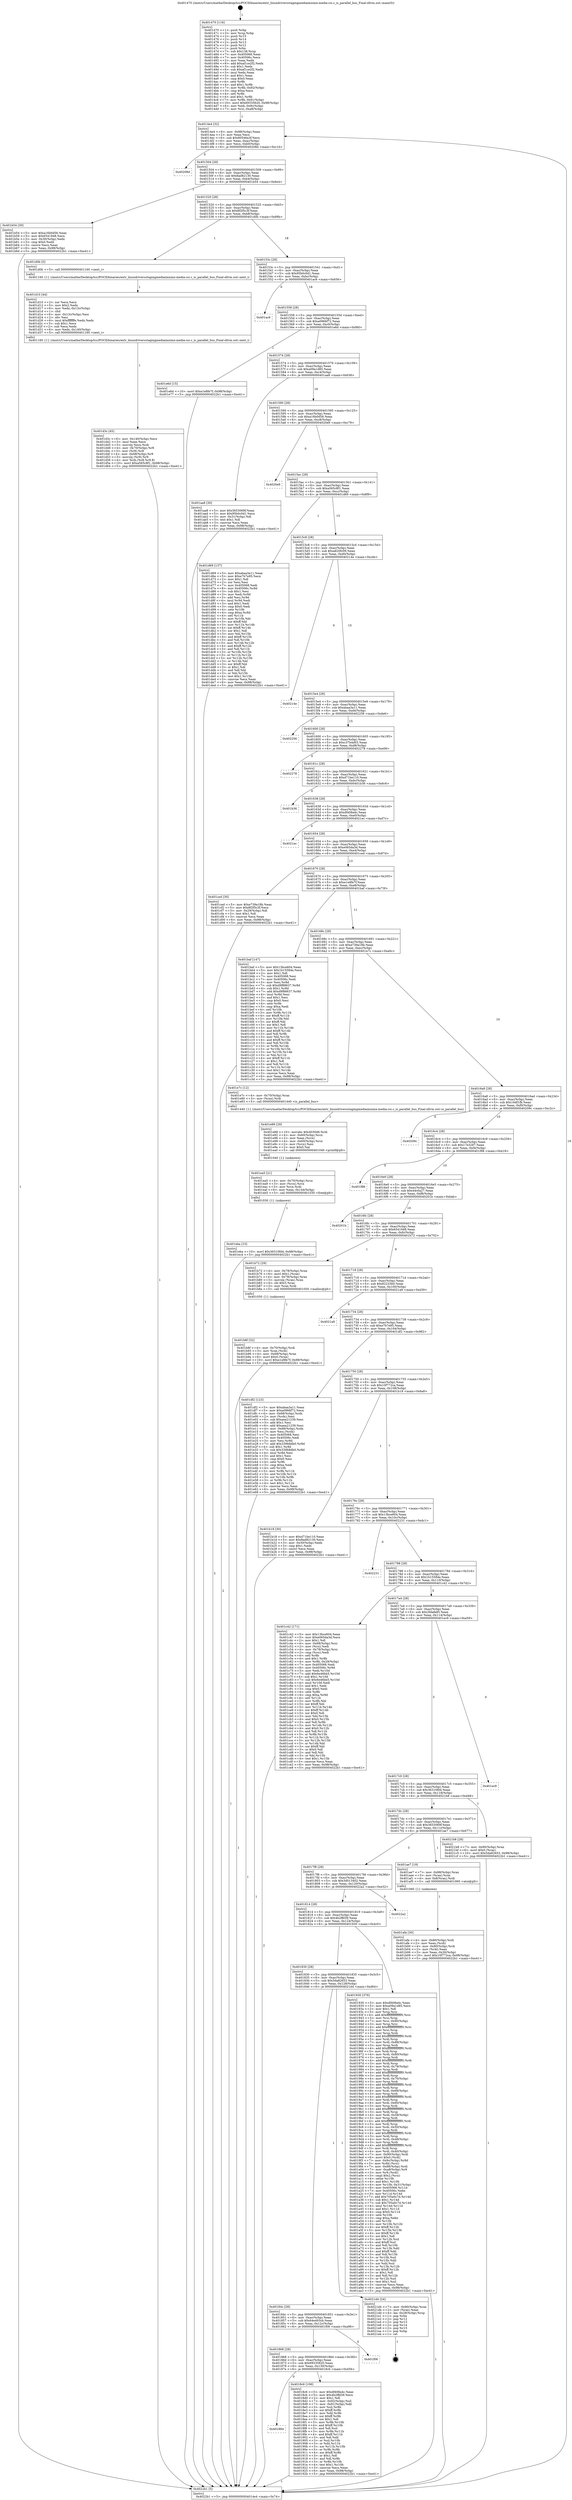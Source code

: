 digraph "0x401470" {
  label = "0x401470 (/mnt/c/Users/mathe/Desktop/tcc/POCII/binaries/extr_linuxdriversstagingmediaimximx-media-csi.c_is_parallel_bus_Final-ollvm.out::main(0))"
  labelloc = "t"
  node[shape=record]

  Entry [label="",width=0.3,height=0.3,shape=circle,fillcolor=black,style=filled]
  "0x4014e4" [label="{
     0x4014e4 [32]\l
     | [instrs]\l
     &nbsp;&nbsp;0x4014e4 \<+6\>: mov -0x98(%rbp),%eax\l
     &nbsp;&nbsp;0x4014ea \<+2\>: mov %eax,%ecx\l
     &nbsp;&nbsp;0x4014ec \<+6\>: sub $0x80546a3f,%ecx\l
     &nbsp;&nbsp;0x4014f2 \<+6\>: mov %eax,-0xac(%rbp)\l
     &nbsp;&nbsp;0x4014f8 \<+6\>: mov %ecx,-0xb0(%rbp)\l
     &nbsp;&nbsp;0x4014fe \<+6\>: je 000000000040208d \<main+0xc1d\>\l
  }"]
  "0x40208d" [label="{
     0x40208d\l
  }", style=dashed]
  "0x401504" [label="{
     0x401504 [28]\l
     | [instrs]\l
     &nbsp;&nbsp;0x401504 \<+5\>: jmp 0000000000401509 \<main+0x99\>\l
     &nbsp;&nbsp;0x401509 \<+6\>: mov -0xac(%rbp),%eax\l
     &nbsp;&nbsp;0x40150f \<+5\>: sub $0x8ad82130,%eax\l
     &nbsp;&nbsp;0x401514 \<+6\>: mov %eax,-0xb4(%rbp)\l
     &nbsp;&nbsp;0x40151a \<+6\>: je 0000000000401b54 \<main+0x6e4\>\l
  }"]
  Exit [label="",width=0.3,height=0.3,shape=circle,fillcolor=black,style=filled,peripheries=2]
  "0x401b54" [label="{
     0x401b54 [30]\l
     | [instrs]\l
     &nbsp;&nbsp;0x401b54 \<+5\>: mov $0xa16b0d56,%eax\l
     &nbsp;&nbsp;0x401b59 \<+5\>: mov $0x6541948,%ecx\l
     &nbsp;&nbsp;0x401b5e \<+3\>: mov -0x30(%rbp),%edx\l
     &nbsp;&nbsp;0x401b61 \<+3\>: cmp $0x0,%edx\l
     &nbsp;&nbsp;0x401b64 \<+3\>: cmove %ecx,%eax\l
     &nbsp;&nbsp;0x401b67 \<+6\>: mov %eax,-0x98(%rbp)\l
     &nbsp;&nbsp;0x401b6d \<+5\>: jmp 00000000004022b1 \<main+0xe41\>\l
  }"]
  "0x401520" [label="{
     0x401520 [28]\l
     | [instrs]\l
     &nbsp;&nbsp;0x401520 \<+5\>: jmp 0000000000401525 \<main+0xb5\>\l
     &nbsp;&nbsp;0x401525 \<+6\>: mov -0xac(%rbp),%eax\l
     &nbsp;&nbsp;0x40152b \<+5\>: sub $0x8f2f5c3f,%eax\l
     &nbsp;&nbsp;0x401530 \<+6\>: mov %eax,-0xb8(%rbp)\l
     &nbsp;&nbsp;0x401536 \<+6\>: je 0000000000401d0b \<main+0x89b\>\l
  }"]
  "0x401eba" [label="{
     0x401eba [15]\l
     | [instrs]\l
     &nbsp;&nbsp;0x401eba \<+10\>: movl $0x36310fd4,-0x98(%rbp)\l
     &nbsp;&nbsp;0x401ec4 \<+5\>: jmp 00000000004022b1 \<main+0xe41\>\l
  }"]
  "0x401d0b" [label="{
     0x401d0b [5]\l
     | [instrs]\l
     &nbsp;&nbsp;0x401d0b \<+5\>: call 0000000000401160 \<next_i\>\l
     | [calls]\l
     &nbsp;&nbsp;0x401160 \{1\} (/mnt/c/Users/mathe/Desktop/tcc/POCII/binaries/extr_linuxdriversstagingmediaimximx-media-csi.c_is_parallel_bus_Final-ollvm.out::next_i)\l
  }"]
  "0x40153c" [label="{
     0x40153c [28]\l
     | [instrs]\l
     &nbsp;&nbsp;0x40153c \<+5\>: jmp 0000000000401541 \<main+0xd1\>\l
     &nbsp;&nbsp;0x401541 \<+6\>: mov -0xac(%rbp),%eax\l
     &nbsp;&nbsp;0x401547 \<+5\>: sub $0x95b0c0d1,%eax\l
     &nbsp;&nbsp;0x40154c \<+6\>: mov %eax,-0xbc(%rbp)\l
     &nbsp;&nbsp;0x401552 \<+6\>: je 0000000000401ac6 \<main+0x656\>\l
  }"]
  "0x401ea5" [label="{
     0x401ea5 [21]\l
     | [instrs]\l
     &nbsp;&nbsp;0x401ea5 \<+4\>: mov -0x70(%rbp),%rcx\l
     &nbsp;&nbsp;0x401ea9 \<+3\>: mov (%rcx),%rcx\l
     &nbsp;&nbsp;0x401eac \<+3\>: mov %rcx,%rdi\l
     &nbsp;&nbsp;0x401eaf \<+6\>: mov %eax,-0x144(%rbp)\l
     &nbsp;&nbsp;0x401eb5 \<+5\>: call 0000000000401030 \<free@plt\>\l
     | [calls]\l
     &nbsp;&nbsp;0x401030 \{1\} (unknown)\l
  }"]
  "0x401ac6" [label="{
     0x401ac6\l
  }", style=dashed]
  "0x401558" [label="{
     0x401558 [28]\l
     | [instrs]\l
     &nbsp;&nbsp;0x401558 \<+5\>: jmp 000000000040155d \<main+0xed\>\l
     &nbsp;&nbsp;0x40155d \<+6\>: mov -0xac(%rbp),%eax\l
     &nbsp;&nbsp;0x401563 \<+5\>: sub $0xa0966f72,%eax\l
     &nbsp;&nbsp;0x401568 \<+6\>: mov %eax,-0xc0(%rbp)\l
     &nbsp;&nbsp;0x40156e \<+6\>: je 0000000000401e6d \<main+0x9fd\>\l
  }"]
  "0x401e88" [label="{
     0x401e88 [29]\l
     | [instrs]\l
     &nbsp;&nbsp;0x401e88 \<+10\>: movabs $0x4030d6,%rdi\l
     &nbsp;&nbsp;0x401e92 \<+4\>: mov -0x60(%rbp),%rcx\l
     &nbsp;&nbsp;0x401e96 \<+2\>: mov %eax,(%rcx)\l
     &nbsp;&nbsp;0x401e98 \<+4\>: mov -0x60(%rbp),%rcx\l
     &nbsp;&nbsp;0x401e9c \<+2\>: mov (%rcx),%esi\l
     &nbsp;&nbsp;0x401e9e \<+2\>: mov $0x0,%al\l
     &nbsp;&nbsp;0x401ea0 \<+5\>: call 0000000000401040 \<printf@plt\>\l
     | [calls]\l
     &nbsp;&nbsp;0x401040 \{1\} (unknown)\l
  }"]
  "0x401e6d" [label="{
     0x401e6d [15]\l
     | [instrs]\l
     &nbsp;&nbsp;0x401e6d \<+10\>: movl $0xe1e8fe7f,-0x98(%rbp)\l
     &nbsp;&nbsp;0x401e77 \<+5\>: jmp 00000000004022b1 \<main+0xe41\>\l
  }"]
  "0x401574" [label="{
     0x401574 [28]\l
     | [instrs]\l
     &nbsp;&nbsp;0x401574 \<+5\>: jmp 0000000000401579 \<main+0x109\>\l
     &nbsp;&nbsp;0x401579 \<+6\>: mov -0xac(%rbp),%eax\l
     &nbsp;&nbsp;0x40157f \<+5\>: sub $0xa09a1d85,%eax\l
     &nbsp;&nbsp;0x401584 \<+6\>: mov %eax,-0xc4(%rbp)\l
     &nbsp;&nbsp;0x40158a \<+6\>: je 0000000000401aa8 \<main+0x638\>\l
  }"]
  "0x401d3c" [label="{
     0x401d3c [45]\l
     | [instrs]\l
     &nbsp;&nbsp;0x401d3c \<+6\>: mov -0x140(%rbp),%ecx\l
     &nbsp;&nbsp;0x401d42 \<+3\>: imul %eax,%ecx\l
     &nbsp;&nbsp;0x401d45 \<+3\>: movslq %ecx,%rdi\l
     &nbsp;&nbsp;0x401d48 \<+4\>: mov -0x70(%rbp),%r8\l
     &nbsp;&nbsp;0x401d4c \<+3\>: mov (%r8),%r8\l
     &nbsp;&nbsp;0x401d4f \<+4\>: mov -0x68(%rbp),%r9\l
     &nbsp;&nbsp;0x401d53 \<+3\>: movslq (%r9),%r9\l
     &nbsp;&nbsp;0x401d56 \<+4\>: mov %rdi,(%r8,%r9,8)\l
     &nbsp;&nbsp;0x401d5a \<+10\>: movl $0xa565c8f1,-0x98(%rbp)\l
     &nbsp;&nbsp;0x401d64 \<+5\>: jmp 00000000004022b1 \<main+0xe41\>\l
  }"]
  "0x401aa8" [label="{
     0x401aa8 [30]\l
     | [instrs]\l
     &nbsp;&nbsp;0x401aa8 \<+5\>: mov $0x3653069f,%eax\l
     &nbsp;&nbsp;0x401aad \<+5\>: mov $0x95b0c0d1,%ecx\l
     &nbsp;&nbsp;0x401ab2 \<+3\>: mov -0x31(%rbp),%dl\l
     &nbsp;&nbsp;0x401ab5 \<+3\>: test $0x1,%dl\l
     &nbsp;&nbsp;0x401ab8 \<+3\>: cmovne %ecx,%eax\l
     &nbsp;&nbsp;0x401abb \<+6\>: mov %eax,-0x98(%rbp)\l
     &nbsp;&nbsp;0x401ac1 \<+5\>: jmp 00000000004022b1 \<main+0xe41\>\l
  }"]
  "0x401590" [label="{
     0x401590 [28]\l
     | [instrs]\l
     &nbsp;&nbsp;0x401590 \<+5\>: jmp 0000000000401595 \<main+0x125\>\l
     &nbsp;&nbsp;0x401595 \<+6\>: mov -0xac(%rbp),%eax\l
     &nbsp;&nbsp;0x40159b \<+5\>: sub $0xa16b0d56,%eax\l
     &nbsp;&nbsp;0x4015a0 \<+6\>: mov %eax,-0xc8(%rbp)\l
     &nbsp;&nbsp;0x4015a6 \<+6\>: je 00000000004020e9 \<main+0xc79\>\l
  }"]
  "0x401d10" [label="{
     0x401d10 [44]\l
     | [instrs]\l
     &nbsp;&nbsp;0x401d10 \<+2\>: xor %ecx,%ecx\l
     &nbsp;&nbsp;0x401d12 \<+5\>: mov $0x2,%edx\l
     &nbsp;&nbsp;0x401d17 \<+6\>: mov %edx,-0x13c(%rbp)\l
     &nbsp;&nbsp;0x401d1d \<+1\>: cltd\l
     &nbsp;&nbsp;0x401d1e \<+6\>: mov -0x13c(%rbp),%esi\l
     &nbsp;&nbsp;0x401d24 \<+2\>: idiv %esi\l
     &nbsp;&nbsp;0x401d26 \<+6\>: imul $0xfffffffe,%edx,%edx\l
     &nbsp;&nbsp;0x401d2c \<+3\>: sub $0x1,%ecx\l
     &nbsp;&nbsp;0x401d2f \<+2\>: sub %ecx,%edx\l
     &nbsp;&nbsp;0x401d31 \<+6\>: mov %edx,-0x140(%rbp)\l
     &nbsp;&nbsp;0x401d37 \<+5\>: call 0000000000401160 \<next_i\>\l
     | [calls]\l
     &nbsp;&nbsp;0x401160 \{1\} (/mnt/c/Users/mathe/Desktop/tcc/POCII/binaries/extr_linuxdriversstagingmediaimximx-media-csi.c_is_parallel_bus_Final-ollvm.out::next_i)\l
  }"]
  "0x4020e9" [label="{
     0x4020e9\l
  }", style=dashed]
  "0x4015ac" [label="{
     0x4015ac [28]\l
     | [instrs]\l
     &nbsp;&nbsp;0x4015ac \<+5\>: jmp 00000000004015b1 \<main+0x141\>\l
     &nbsp;&nbsp;0x4015b1 \<+6\>: mov -0xac(%rbp),%eax\l
     &nbsp;&nbsp;0x4015b7 \<+5\>: sub $0xa565c8f1,%eax\l
     &nbsp;&nbsp;0x4015bc \<+6\>: mov %eax,-0xcc(%rbp)\l
     &nbsp;&nbsp;0x4015c2 \<+6\>: je 0000000000401d69 \<main+0x8f9\>\l
  }"]
  "0x401b8f" [label="{
     0x401b8f [32]\l
     | [instrs]\l
     &nbsp;&nbsp;0x401b8f \<+4\>: mov -0x70(%rbp),%rdi\l
     &nbsp;&nbsp;0x401b93 \<+3\>: mov %rax,(%rdi)\l
     &nbsp;&nbsp;0x401b96 \<+4\>: mov -0x68(%rbp),%rax\l
     &nbsp;&nbsp;0x401b9a \<+6\>: movl $0x0,(%rax)\l
     &nbsp;&nbsp;0x401ba0 \<+10\>: movl $0xe1e8fe7f,-0x98(%rbp)\l
     &nbsp;&nbsp;0x401baa \<+5\>: jmp 00000000004022b1 \<main+0xe41\>\l
  }"]
  "0x401d69" [label="{
     0x401d69 [137]\l
     | [instrs]\l
     &nbsp;&nbsp;0x401d69 \<+5\>: mov $0xabaa3a11,%eax\l
     &nbsp;&nbsp;0x401d6e \<+5\>: mov $0xe7b7e95,%ecx\l
     &nbsp;&nbsp;0x401d73 \<+2\>: mov $0x1,%dl\l
     &nbsp;&nbsp;0x401d75 \<+2\>: xor %esi,%esi\l
     &nbsp;&nbsp;0x401d77 \<+7\>: mov 0x405068,%edi\l
     &nbsp;&nbsp;0x401d7e \<+8\>: mov 0x40506c,%r8d\l
     &nbsp;&nbsp;0x401d86 \<+3\>: sub $0x1,%esi\l
     &nbsp;&nbsp;0x401d89 \<+3\>: mov %edi,%r9d\l
     &nbsp;&nbsp;0x401d8c \<+3\>: add %esi,%r9d\l
     &nbsp;&nbsp;0x401d8f \<+4\>: imul %r9d,%edi\l
     &nbsp;&nbsp;0x401d93 \<+3\>: and $0x1,%edi\l
     &nbsp;&nbsp;0x401d96 \<+3\>: cmp $0x0,%edi\l
     &nbsp;&nbsp;0x401d99 \<+4\>: sete %r10b\l
     &nbsp;&nbsp;0x401d9d \<+4\>: cmp $0xa,%r8d\l
     &nbsp;&nbsp;0x401da1 \<+4\>: setl %r11b\l
     &nbsp;&nbsp;0x401da5 \<+3\>: mov %r10b,%bl\l
     &nbsp;&nbsp;0x401da8 \<+3\>: xor $0xff,%bl\l
     &nbsp;&nbsp;0x401dab \<+3\>: mov %r11b,%r14b\l
     &nbsp;&nbsp;0x401dae \<+4\>: xor $0xff,%r14b\l
     &nbsp;&nbsp;0x401db2 \<+3\>: xor $0x1,%dl\l
     &nbsp;&nbsp;0x401db5 \<+3\>: mov %bl,%r15b\l
     &nbsp;&nbsp;0x401db8 \<+4\>: and $0xff,%r15b\l
     &nbsp;&nbsp;0x401dbc \<+3\>: and %dl,%r10b\l
     &nbsp;&nbsp;0x401dbf \<+3\>: mov %r14b,%r12b\l
     &nbsp;&nbsp;0x401dc2 \<+4\>: and $0xff,%r12b\l
     &nbsp;&nbsp;0x401dc6 \<+3\>: and %dl,%r11b\l
     &nbsp;&nbsp;0x401dc9 \<+3\>: or %r10b,%r15b\l
     &nbsp;&nbsp;0x401dcc \<+3\>: or %r11b,%r12b\l
     &nbsp;&nbsp;0x401dcf \<+3\>: xor %r12b,%r15b\l
     &nbsp;&nbsp;0x401dd2 \<+3\>: or %r14b,%bl\l
     &nbsp;&nbsp;0x401dd5 \<+3\>: xor $0xff,%bl\l
     &nbsp;&nbsp;0x401dd8 \<+3\>: or $0x1,%dl\l
     &nbsp;&nbsp;0x401ddb \<+2\>: and %dl,%bl\l
     &nbsp;&nbsp;0x401ddd \<+3\>: or %bl,%r15b\l
     &nbsp;&nbsp;0x401de0 \<+4\>: test $0x1,%r15b\l
     &nbsp;&nbsp;0x401de4 \<+3\>: cmovne %ecx,%eax\l
     &nbsp;&nbsp;0x401de7 \<+6\>: mov %eax,-0x98(%rbp)\l
     &nbsp;&nbsp;0x401ded \<+5\>: jmp 00000000004022b1 \<main+0xe41\>\l
  }"]
  "0x4015c8" [label="{
     0x4015c8 [28]\l
     | [instrs]\l
     &nbsp;&nbsp;0x4015c8 \<+5\>: jmp 00000000004015cd \<main+0x15d\>\l
     &nbsp;&nbsp;0x4015cd \<+6\>: mov -0xac(%rbp),%eax\l
     &nbsp;&nbsp;0x4015d3 \<+5\>: sub $0xa820fc09,%eax\l
     &nbsp;&nbsp;0x4015d8 \<+6\>: mov %eax,-0xd0(%rbp)\l
     &nbsp;&nbsp;0x4015de \<+6\>: je 000000000040214e \<main+0xcde\>\l
  }"]
  "0x401afa" [label="{
     0x401afa [30]\l
     | [instrs]\l
     &nbsp;&nbsp;0x401afa \<+4\>: mov -0x80(%rbp),%rdi\l
     &nbsp;&nbsp;0x401afe \<+2\>: mov %eax,(%rdi)\l
     &nbsp;&nbsp;0x401b00 \<+4\>: mov -0x80(%rbp),%rdi\l
     &nbsp;&nbsp;0x401b04 \<+2\>: mov (%rdi),%eax\l
     &nbsp;&nbsp;0x401b06 \<+3\>: mov %eax,-0x30(%rbp)\l
     &nbsp;&nbsp;0x401b09 \<+10\>: movl $0x10f772ca,-0x98(%rbp)\l
     &nbsp;&nbsp;0x401b13 \<+5\>: jmp 00000000004022b1 \<main+0xe41\>\l
  }"]
  "0x40214e" [label="{
     0x40214e\l
  }", style=dashed]
  "0x4015e4" [label="{
     0x4015e4 [28]\l
     | [instrs]\l
     &nbsp;&nbsp;0x4015e4 \<+5\>: jmp 00000000004015e9 \<main+0x179\>\l
     &nbsp;&nbsp;0x4015e9 \<+6\>: mov -0xac(%rbp),%eax\l
     &nbsp;&nbsp;0x4015ef \<+5\>: sub $0xabaa3a11,%eax\l
     &nbsp;&nbsp;0x4015f4 \<+6\>: mov %eax,-0xd4(%rbp)\l
     &nbsp;&nbsp;0x4015fa \<+6\>: je 0000000000402256 \<main+0xde6\>\l
  }"]
  "0x401470" [label="{
     0x401470 [116]\l
     | [instrs]\l
     &nbsp;&nbsp;0x401470 \<+1\>: push %rbp\l
     &nbsp;&nbsp;0x401471 \<+3\>: mov %rsp,%rbp\l
     &nbsp;&nbsp;0x401474 \<+2\>: push %r15\l
     &nbsp;&nbsp;0x401476 \<+2\>: push %r14\l
     &nbsp;&nbsp;0x401478 \<+2\>: push %r13\l
     &nbsp;&nbsp;0x40147a \<+2\>: push %r12\l
     &nbsp;&nbsp;0x40147c \<+1\>: push %rbx\l
     &nbsp;&nbsp;0x40147d \<+7\>: sub $0x138,%rsp\l
     &nbsp;&nbsp;0x401484 \<+7\>: mov 0x405068,%eax\l
     &nbsp;&nbsp;0x40148b \<+7\>: mov 0x40506c,%ecx\l
     &nbsp;&nbsp;0x401492 \<+2\>: mov %eax,%edx\l
     &nbsp;&nbsp;0x401494 \<+6\>: add $0xaf1ce2f2,%edx\l
     &nbsp;&nbsp;0x40149a \<+3\>: sub $0x1,%edx\l
     &nbsp;&nbsp;0x40149d \<+6\>: sub $0xaf1ce2f2,%edx\l
     &nbsp;&nbsp;0x4014a3 \<+3\>: imul %edx,%eax\l
     &nbsp;&nbsp;0x4014a6 \<+3\>: and $0x1,%eax\l
     &nbsp;&nbsp;0x4014a9 \<+3\>: cmp $0x0,%eax\l
     &nbsp;&nbsp;0x4014ac \<+4\>: sete %r8b\l
     &nbsp;&nbsp;0x4014b0 \<+4\>: and $0x1,%r8b\l
     &nbsp;&nbsp;0x4014b4 \<+7\>: mov %r8b,-0x92(%rbp)\l
     &nbsp;&nbsp;0x4014bb \<+3\>: cmp $0xa,%ecx\l
     &nbsp;&nbsp;0x4014be \<+4\>: setl %r8b\l
     &nbsp;&nbsp;0x4014c2 \<+4\>: and $0x1,%r8b\l
     &nbsp;&nbsp;0x4014c6 \<+7\>: mov %r8b,-0x91(%rbp)\l
     &nbsp;&nbsp;0x4014cd \<+10\>: movl $0x69335620,-0x98(%rbp)\l
     &nbsp;&nbsp;0x4014d7 \<+6\>: mov %edi,-0x9c(%rbp)\l
     &nbsp;&nbsp;0x4014dd \<+7\>: mov %rsi,-0xa8(%rbp)\l
  }"]
  "0x402256" [label="{
     0x402256\l
  }", style=dashed]
  "0x401600" [label="{
     0x401600 [28]\l
     | [instrs]\l
     &nbsp;&nbsp;0x401600 \<+5\>: jmp 0000000000401605 \<main+0x195\>\l
     &nbsp;&nbsp;0x401605 \<+6\>: mov -0xac(%rbp),%eax\l
     &nbsp;&nbsp;0x40160b \<+5\>: sub $0xc37b4d03,%eax\l
     &nbsp;&nbsp;0x401610 \<+6\>: mov %eax,-0xd8(%rbp)\l
     &nbsp;&nbsp;0x401616 \<+6\>: je 0000000000402278 \<main+0xe08\>\l
  }"]
  "0x4022b1" [label="{
     0x4022b1 [5]\l
     | [instrs]\l
     &nbsp;&nbsp;0x4022b1 \<+5\>: jmp 00000000004014e4 \<main+0x74\>\l
  }"]
  "0x402278" [label="{
     0x402278\l
  }", style=dashed]
  "0x40161c" [label="{
     0x40161c [28]\l
     | [instrs]\l
     &nbsp;&nbsp;0x40161c \<+5\>: jmp 0000000000401621 \<main+0x1b1\>\l
     &nbsp;&nbsp;0x401621 \<+6\>: mov -0xac(%rbp),%eax\l
     &nbsp;&nbsp;0x401627 \<+5\>: sub $0xd71be110,%eax\l
     &nbsp;&nbsp;0x40162c \<+6\>: mov %eax,-0xdc(%rbp)\l
     &nbsp;&nbsp;0x401632 \<+6\>: je 0000000000401b36 \<main+0x6c6\>\l
  }"]
  "0x401884" [label="{
     0x401884\l
  }", style=dashed]
  "0x401b36" [label="{
     0x401b36\l
  }", style=dashed]
  "0x401638" [label="{
     0x401638 [28]\l
     | [instrs]\l
     &nbsp;&nbsp;0x401638 \<+5\>: jmp 000000000040163d \<main+0x1cd\>\l
     &nbsp;&nbsp;0x40163d \<+6\>: mov -0xac(%rbp),%eax\l
     &nbsp;&nbsp;0x401643 \<+5\>: sub $0xdf408a4c,%eax\l
     &nbsp;&nbsp;0x401648 \<+6\>: mov %eax,-0xe0(%rbp)\l
     &nbsp;&nbsp;0x40164e \<+6\>: je 00000000004021ec \<main+0xd7c\>\l
  }"]
  "0x4018c6" [label="{
     0x4018c6 [106]\l
     | [instrs]\l
     &nbsp;&nbsp;0x4018c6 \<+5\>: mov $0xdf408a4c,%eax\l
     &nbsp;&nbsp;0x4018cb \<+5\>: mov $0x4b2ffd39,%ecx\l
     &nbsp;&nbsp;0x4018d0 \<+2\>: mov $0x1,%dl\l
     &nbsp;&nbsp;0x4018d2 \<+7\>: mov -0x92(%rbp),%sil\l
     &nbsp;&nbsp;0x4018d9 \<+7\>: mov -0x91(%rbp),%dil\l
     &nbsp;&nbsp;0x4018e0 \<+3\>: mov %sil,%r8b\l
     &nbsp;&nbsp;0x4018e3 \<+4\>: xor $0xff,%r8b\l
     &nbsp;&nbsp;0x4018e7 \<+3\>: mov %dil,%r9b\l
     &nbsp;&nbsp;0x4018ea \<+4\>: xor $0xff,%r9b\l
     &nbsp;&nbsp;0x4018ee \<+3\>: xor $0x1,%dl\l
     &nbsp;&nbsp;0x4018f1 \<+3\>: mov %r8b,%r10b\l
     &nbsp;&nbsp;0x4018f4 \<+4\>: and $0xff,%r10b\l
     &nbsp;&nbsp;0x4018f8 \<+3\>: and %dl,%sil\l
     &nbsp;&nbsp;0x4018fb \<+3\>: mov %r9b,%r11b\l
     &nbsp;&nbsp;0x4018fe \<+4\>: and $0xff,%r11b\l
     &nbsp;&nbsp;0x401902 \<+3\>: and %dl,%dil\l
     &nbsp;&nbsp;0x401905 \<+3\>: or %sil,%r10b\l
     &nbsp;&nbsp;0x401908 \<+3\>: or %dil,%r11b\l
     &nbsp;&nbsp;0x40190b \<+3\>: xor %r11b,%r10b\l
     &nbsp;&nbsp;0x40190e \<+3\>: or %r9b,%r8b\l
     &nbsp;&nbsp;0x401911 \<+4\>: xor $0xff,%r8b\l
     &nbsp;&nbsp;0x401915 \<+3\>: or $0x1,%dl\l
     &nbsp;&nbsp;0x401918 \<+3\>: and %dl,%r8b\l
     &nbsp;&nbsp;0x40191b \<+3\>: or %r8b,%r10b\l
     &nbsp;&nbsp;0x40191e \<+4\>: test $0x1,%r10b\l
     &nbsp;&nbsp;0x401922 \<+3\>: cmovne %ecx,%eax\l
     &nbsp;&nbsp;0x401925 \<+6\>: mov %eax,-0x98(%rbp)\l
     &nbsp;&nbsp;0x40192b \<+5\>: jmp 00000000004022b1 \<main+0xe41\>\l
  }"]
  "0x4021ec" [label="{
     0x4021ec\l
  }", style=dashed]
  "0x401654" [label="{
     0x401654 [28]\l
     | [instrs]\l
     &nbsp;&nbsp;0x401654 \<+5\>: jmp 0000000000401659 \<main+0x1e9\>\l
     &nbsp;&nbsp;0x401659 \<+6\>: mov -0xac(%rbp),%eax\l
     &nbsp;&nbsp;0x40165f \<+5\>: sub $0xe065da3d,%eax\l
     &nbsp;&nbsp;0x401664 \<+6\>: mov %eax,-0xe4(%rbp)\l
     &nbsp;&nbsp;0x40166a \<+6\>: je 0000000000401ced \<main+0x87d\>\l
  }"]
  "0x401868" [label="{
     0x401868 [28]\l
     | [instrs]\l
     &nbsp;&nbsp;0x401868 \<+5\>: jmp 000000000040186d \<main+0x3fd\>\l
     &nbsp;&nbsp;0x40186d \<+6\>: mov -0xac(%rbp),%eax\l
     &nbsp;&nbsp;0x401873 \<+5\>: sub $0x69335620,%eax\l
     &nbsp;&nbsp;0x401878 \<+6\>: mov %eax,-0x130(%rbp)\l
     &nbsp;&nbsp;0x40187e \<+6\>: je 00000000004018c6 \<main+0x456\>\l
  }"]
  "0x401ced" [label="{
     0x401ced [30]\l
     | [instrs]\l
     &nbsp;&nbsp;0x401ced \<+5\>: mov $0xe739a18b,%eax\l
     &nbsp;&nbsp;0x401cf2 \<+5\>: mov $0x8f2f5c3f,%ecx\l
     &nbsp;&nbsp;0x401cf7 \<+3\>: mov -0x29(%rbp),%dl\l
     &nbsp;&nbsp;0x401cfa \<+3\>: test $0x1,%dl\l
     &nbsp;&nbsp;0x401cfd \<+3\>: cmovne %ecx,%eax\l
     &nbsp;&nbsp;0x401d00 \<+6\>: mov %eax,-0x98(%rbp)\l
     &nbsp;&nbsp;0x401d06 \<+5\>: jmp 00000000004022b1 \<main+0xe41\>\l
  }"]
  "0x401670" [label="{
     0x401670 [28]\l
     | [instrs]\l
     &nbsp;&nbsp;0x401670 \<+5\>: jmp 0000000000401675 \<main+0x205\>\l
     &nbsp;&nbsp;0x401675 \<+6\>: mov -0xac(%rbp),%eax\l
     &nbsp;&nbsp;0x40167b \<+5\>: sub $0xe1e8fe7f,%eax\l
     &nbsp;&nbsp;0x401680 \<+6\>: mov %eax,-0xe8(%rbp)\l
     &nbsp;&nbsp;0x401686 \<+6\>: je 0000000000401baf \<main+0x73f\>\l
  }"]
  "0x401f06" [label="{
     0x401f06\l
  }", style=dashed]
  "0x401baf" [label="{
     0x401baf [147]\l
     | [instrs]\l
     &nbsp;&nbsp;0x401baf \<+5\>: mov $0x13bce604,%eax\l
     &nbsp;&nbsp;0x401bb4 \<+5\>: mov $0x1b15584e,%ecx\l
     &nbsp;&nbsp;0x401bb9 \<+2\>: mov $0x1,%dl\l
     &nbsp;&nbsp;0x401bbb \<+7\>: mov 0x405068,%esi\l
     &nbsp;&nbsp;0x401bc2 \<+7\>: mov 0x40506c,%edi\l
     &nbsp;&nbsp;0x401bc9 \<+3\>: mov %esi,%r8d\l
     &nbsp;&nbsp;0x401bcc \<+7\>: sub $0xd9f88637,%r8d\l
     &nbsp;&nbsp;0x401bd3 \<+4\>: sub $0x1,%r8d\l
     &nbsp;&nbsp;0x401bd7 \<+7\>: add $0xd9f88637,%r8d\l
     &nbsp;&nbsp;0x401bde \<+4\>: imul %r8d,%esi\l
     &nbsp;&nbsp;0x401be2 \<+3\>: and $0x1,%esi\l
     &nbsp;&nbsp;0x401be5 \<+3\>: cmp $0x0,%esi\l
     &nbsp;&nbsp;0x401be8 \<+4\>: sete %r9b\l
     &nbsp;&nbsp;0x401bec \<+3\>: cmp $0xa,%edi\l
     &nbsp;&nbsp;0x401bef \<+4\>: setl %r10b\l
     &nbsp;&nbsp;0x401bf3 \<+3\>: mov %r9b,%r11b\l
     &nbsp;&nbsp;0x401bf6 \<+4\>: xor $0xff,%r11b\l
     &nbsp;&nbsp;0x401bfa \<+3\>: mov %r10b,%bl\l
     &nbsp;&nbsp;0x401bfd \<+3\>: xor $0xff,%bl\l
     &nbsp;&nbsp;0x401c00 \<+3\>: xor $0x1,%dl\l
     &nbsp;&nbsp;0x401c03 \<+3\>: mov %r11b,%r14b\l
     &nbsp;&nbsp;0x401c06 \<+4\>: and $0xff,%r14b\l
     &nbsp;&nbsp;0x401c0a \<+3\>: and %dl,%r9b\l
     &nbsp;&nbsp;0x401c0d \<+3\>: mov %bl,%r15b\l
     &nbsp;&nbsp;0x401c10 \<+4\>: and $0xff,%r15b\l
     &nbsp;&nbsp;0x401c14 \<+3\>: and %dl,%r10b\l
     &nbsp;&nbsp;0x401c17 \<+3\>: or %r9b,%r14b\l
     &nbsp;&nbsp;0x401c1a \<+3\>: or %r10b,%r15b\l
     &nbsp;&nbsp;0x401c1d \<+3\>: xor %r15b,%r14b\l
     &nbsp;&nbsp;0x401c20 \<+3\>: or %bl,%r11b\l
     &nbsp;&nbsp;0x401c23 \<+4\>: xor $0xff,%r11b\l
     &nbsp;&nbsp;0x401c27 \<+3\>: or $0x1,%dl\l
     &nbsp;&nbsp;0x401c2a \<+3\>: and %dl,%r11b\l
     &nbsp;&nbsp;0x401c2d \<+3\>: or %r11b,%r14b\l
     &nbsp;&nbsp;0x401c30 \<+4\>: test $0x1,%r14b\l
     &nbsp;&nbsp;0x401c34 \<+3\>: cmovne %ecx,%eax\l
     &nbsp;&nbsp;0x401c37 \<+6\>: mov %eax,-0x98(%rbp)\l
     &nbsp;&nbsp;0x401c3d \<+5\>: jmp 00000000004022b1 \<main+0xe41\>\l
  }"]
  "0x40168c" [label="{
     0x40168c [28]\l
     | [instrs]\l
     &nbsp;&nbsp;0x40168c \<+5\>: jmp 0000000000401691 \<main+0x221\>\l
     &nbsp;&nbsp;0x401691 \<+6\>: mov -0xac(%rbp),%eax\l
     &nbsp;&nbsp;0x401697 \<+5\>: sub $0xe739a18b,%eax\l
     &nbsp;&nbsp;0x40169c \<+6\>: mov %eax,-0xec(%rbp)\l
     &nbsp;&nbsp;0x4016a2 \<+6\>: je 0000000000401e7c \<main+0xa0c\>\l
  }"]
  "0x40184c" [label="{
     0x40184c [28]\l
     | [instrs]\l
     &nbsp;&nbsp;0x40184c \<+5\>: jmp 0000000000401851 \<main+0x3e1\>\l
     &nbsp;&nbsp;0x401851 \<+6\>: mov -0xac(%rbp),%eax\l
     &nbsp;&nbsp;0x401857 \<+5\>: sub $0x64e493cb,%eax\l
     &nbsp;&nbsp;0x40185c \<+6\>: mov %eax,-0x12c(%rbp)\l
     &nbsp;&nbsp;0x401862 \<+6\>: je 0000000000401f06 \<main+0xa96\>\l
  }"]
  "0x401e7c" [label="{
     0x401e7c [12]\l
     | [instrs]\l
     &nbsp;&nbsp;0x401e7c \<+4\>: mov -0x70(%rbp),%rax\l
     &nbsp;&nbsp;0x401e80 \<+3\>: mov (%rax),%rdi\l
     &nbsp;&nbsp;0x401e83 \<+5\>: call 0000000000401440 \<is_parallel_bus\>\l
     | [calls]\l
     &nbsp;&nbsp;0x401440 \{1\} (/mnt/c/Users/mathe/Desktop/tcc/POCII/binaries/extr_linuxdriversstagingmediaimximx-media-csi.c_is_parallel_bus_Final-ollvm.out::is_parallel_bus)\l
  }"]
  "0x4016a8" [label="{
     0x4016a8 [28]\l
     | [instrs]\l
     &nbsp;&nbsp;0x4016a8 \<+5\>: jmp 00000000004016ad \<main+0x23d\>\l
     &nbsp;&nbsp;0x4016ad \<+6\>: mov -0xac(%rbp),%eax\l
     &nbsp;&nbsp;0x4016b3 \<+5\>: sub $0x16df1fb,%eax\l
     &nbsp;&nbsp;0x4016b8 \<+6\>: mov %eax,-0xf0(%rbp)\l
     &nbsp;&nbsp;0x4016be \<+6\>: je 000000000040209c \<main+0xc2c\>\l
  }"]
  "0x4021d4" [label="{
     0x4021d4 [24]\l
     | [instrs]\l
     &nbsp;&nbsp;0x4021d4 \<+7\>: mov -0x90(%rbp),%rax\l
     &nbsp;&nbsp;0x4021db \<+2\>: mov (%rax),%eax\l
     &nbsp;&nbsp;0x4021dd \<+4\>: lea -0x28(%rbp),%rsp\l
     &nbsp;&nbsp;0x4021e1 \<+1\>: pop %rbx\l
     &nbsp;&nbsp;0x4021e2 \<+2\>: pop %r12\l
     &nbsp;&nbsp;0x4021e4 \<+2\>: pop %r13\l
     &nbsp;&nbsp;0x4021e6 \<+2\>: pop %r14\l
     &nbsp;&nbsp;0x4021e8 \<+2\>: pop %r15\l
     &nbsp;&nbsp;0x4021ea \<+1\>: pop %rbp\l
     &nbsp;&nbsp;0x4021eb \<+1\>: ret\l
  }"]
  "0x40209c" [label="{
     0x40209c\l
  }", style=dashed]
  "0x4016c4" [label="{
     0x4016c4 [28]\l
     | [instrs]\l
     &nbsp;&nbsp;0x4016c4 \<+5\>: jmp 00000000004016c9 \<main+0x259\>\l
     &nbsp;&nbsp;0x4016c9 \<+6\>: mov -0xac(%rbp),%eax\l
     &nbsp;&nbsp;0x4016cf \<+5\>: sub $0x17e3287,%eax\l
     &nbsp;&nbsp;0x4016d4 \<+6\>: mov %eax,-0xf4(%rbp)\l
     &nbsp;&nbsp;0x4016da \<+6\>: je 0000000000401f88 \<main+0xb18\>\l
  }"]
  "0x401830" [label="{
     0x401830 [28]\l
     | [instrs]\l
     &nbsp;&nbsp;0x401830 \<+5\>: jmp 0000000000401835 \<main+0x3c5\>\l
     &nbsp;&nbsp;0x401835 \<+6\>: mov -0xac(%rbp),%eax\l
     &nbsp;&nbsp;0x40183b \<+5\>: sub $0x5da82653,%eax\l
     &nbsp;&nbsp;0x401840 \<+6\>: mov %eax,-0x128(%rbp)\l
     &nbsp;&nbsp;0x401846 \<+6\>: je 00000000004021d4 \<main+0xd64\>\l
  }"]
  "0x401f88" [label="{
     0x401f88\l
  }", style=dashed]
  "0x4016e0" [label="{
     0x4016e0 [28]\l
     | [instrs]\l
     &nbsp;&nbsp;0x4016e0 \<+5\>: jmp 00000000004016e5 \<main+0x275\>\l
     &nbsp;&nbsp;0x4016e5 \<+6\>: mov -0xac(%rbp),%eax\l
     &nbsp;&nbsp;0x4016eb \<+5\>: sub $0x44c0a27,%eax\l
     &nbsp;&nbsp;0x4016f0 \<+6\>: mov %eax,-0xf8(%rbp)\l
     &nbsp;&nbsp;0x4016f6 \<+6\>: je 000000000040201b \<main+0xbab\>\l
  }"]
  "0x401930" [label="{
     0x401930 [376]\l
     | [instrs]\l
     &nbsp;&nbsp;0x401930 \<+5\>: mov $0xdf408a4c,%eax\l
     &nbsp;&nbsp;0x401935 \<+5\>: mov $0xa09a1d85,%ecx\l
     &nbsp;&nbsp;0x40193a \<+2\>: mov $0x1,%dl\l
     &nbsp;&nbsp;0x40193c \<+3\>: mov %rsp,%rsi\l
     &nbsp;&nbsp;0x40193f \<+4\>: add $0xfffffffffffffff0,%rsi\l
     &nbsp;&nbsp;0x401943 \<+3\>: mov %rsi,%rsp\l
     &nbsp;&nbsp;0x401946 \<+7\>: mov %rsi,-0x90(%rbp)\l
     &nbsp;&nbsp;0x40194d \<+3\>: mov %rsp,%rsi\l
     &nbsp;&nbsp;0x401950 \<+4\>: add $0xfffffffffffffff0,%rsi\l
     &nbsp;&nbsp;0x401954 \<+3\>: mov %rsi,%rsp\l
     &nbsp;&nbsp;0x401957 \<+3\>: mov %rsp,%rdi\l
     &nbsp;&nbsp;0x40195a \<+4\>: add $0xfffffffffffffff0,%rdi\l
     &nbsp;&nbsp;0x40195e \<+3\>: mov %rdi,%rsp\l
     &nbsp;&nbsp;0x401961 \<+7\>: mov %rdi,-0x88(%rbp)\l
     &nbsp;&nbsp;0x401968 \<+3\>: mov %rsp,%rdi\l
     &nbsp;&nbsp;0x40196b \<+4\>: add $0xfffffffffffffff0,%rdi\l
     &nbsp;&nbsp;0x40196f \<+3\>: mov %rdi,%rsp\l
     &nbsp;&nbsp;0x401972 \<+4\>: mov %rdi,-0x80(%rbp)\l
     &nbsp;&nbsp;0x401976 \<+3\>: mov %rsp,%rdi\l
     &nbsp;&nbsp;0x401979 \<+4\>: add $0xfffffffffffffff0,%rdi\l
     &nbsp;&nbsp;0x40197d \<+3\>: mov %rdi,%rsp\l
     &nbsp;&nbsp;0x401980 \<+4\>: mov %rdi,-0x78(%rbp)\l
     &nbsp;&nbsp;0x401984 \<+3\>: mov %rsp,%rdi\l
     &nbsp;&nbsp;0x401987 \<+4\>: add $0xfffffffffffffff0,%rdi\l
     &nbsp;&nbsp;0x40198b \<+3\>: mov %rdi,%rsp\l
     &nbsp;&nbsp;0x40198e \<+4\>: mov %rdi,-0x70(%rbp)\l
     &nbsp;&nbsp;0x401992 \<+3\>: mov %rsp,%rdi\l
     &nbsp;&nbsp;0x401995 \<+4\>: add $0xfffffffffffffff0,%rdi\l
     &nbsp;&nbsp;0x401999 \<+3\>: mov %rdi,%rsp\l
     &nbsp;&nbsp;0x40199c \<+4\>: mov %rdi,-0x68(%rbp)\l
     &nbsp;&nbsp;0x4019a0 \<+3\>: mov %rsp,%rdi\l
     &nbsp;&nbsp;0x4019a3 \<+4\>: add $0xfffffffffffffff0,%rdi\l
     &nbsp;&nbsp;0x4019a7 \<+3\>: mov %rdi,%rsp\l
     &nbsp;&nbsp;0x4019aa \<+4\>: mov %rdi,-0x60(%rbp)\l
     &nbsp;&nbsp;0x4019ae \<+3\>: mov %rsp,%rdi\l
     &nbsp;&nbsp;0x4019b1 \<+4\>: add $0xfffffffffffffff0,%rdi\l
     &nbsp;&nbsp;0x4019b5 \<+3\>: mov %rdi,%rsp\l
     &nbsp;&nbsp;0x4019b8 \<+4\>: mov %rdi,-0x58(%rbp)\l
     &nbsp;&nbsp;0x4019bc \<+3\>: mov %rsp,%rdi\l
     &nbsp;&nbsp;0x4019bf \<+4\>: add $0xfffffffffffffff0,%rdi\l
     &nbsp;&nbsp;0x4019c3 \<+3\>: mov %rdi,%rsp\l
     &nbsp;&nbsp;0x4019c6 \<+4\>: mov %rdi,-0x50(%rbp)\l
     &nbsp;&nbsp;0x4019ca \<+3\>: mov %rsp,%rdi\l
     &nbsp;&nbsp;0x4019cd \<+4\>: add $0xfffffffffffffff0,%rdi\l
     &nbsp;&nbsp;0x4019d1 \<+3\>: mov %rdi,%rsp\l
     &nbsp;&nbsp;0x4019d4 \<+4\>: mov %rdi,-0x48(%rbp)\l
     &nbsp;&nbsp;0x4019d8 \<+3\>: mov %rsp,%rdi\l
     &nbsp;&nbsp;0x4019db \<+4\>: add $0xfffffffffffffff0,%rdi\l
     &nbsp;&nbsp;0x4019df \<+3\>: mov %rdi,%rsp\l
     &nbsp;&nbsp;0x4019e2 \<+4\>: mov %rdi,-0x40(%rbp)\l
     &nbsp;&nbsp;0x4019e6 \<+7\>: mov -0x90(%rbp),%rdi\l
     &nbsp;&nbsp;0x4019ed \<+6\>: movl $0x0,(%rdi)\l
     &nbsp;&nbsp;0x4019f3 \<+7\>: mov -0x9c(%rbp),%r8d\l
     &nbsp;&nbsp;0x4019fa \<+3\>: mov %r8d,(%rsi)\l
     &nbsp;&nbsp;0x4019fd \<+7\>: mov -0x88(%rbp),%rdi\l
     &nbsp;&nbsp;0x401a04 \<+7\>: mov -0xa8(%rbp),%r9\l
     &nbsp;&nbsp;0x401a0b \<+3\>: mov %r9,(%rdi)\l
     &nbsp;&nbsp;0x401a0e \<+3\>: cmpl $0x2,(%rsi)\l
     &nbsp;&nbsp;0x401a11 \<+4\>: setne %r10b\l
     &nbsp;&nbsp;0x401a15 \<+4\>: and $0x1,%r10b\l
     &nbsp;&nbsp;0x401a19 \<+4\>: mov %r10b,-0x31(%rbp)\l
     &nbsp;&nbsp;0x401a1d \<+8\>: mov 0x405068,%r11d\l
     &nbsp;&nbsp;0x401a25 \<+7\>: mov 0x40506c,%ebx\l
     &nbsp;&nbsp;0x401a2c \<+3\>: mov %r11d,%r14d\l
     &nbsp;&nbsp;0x401a2f \<+7\>: add $0x705a0c7d,%r14d\l
     &nbsp;&nbsp;0x401a36 \<+4\>: sub $0x1,%r14d\l
     &nbsp;&nbsp;0x401a3a \<+7\>: sub $0x705a0c7d,%r14d\l
     &nbsp;&nbsp;0x401a41 \<+4\>: imul %r14d,%r11d\l
     &nbsp;&nbsp;0x401a45 \<+4\>: and $0x1,%r11d\l
     &nbsp;&nbsp;0x401a49 \<+4\>: cmp $0x0,%r11d\l
     &nbsp;&nbsp;0x401a4d \<+4\>: sete %r10b\l
     &nbsp;&nbsp;0x401a51 \<+3\>: cmp $0xa,%ebx\l
     &nbsp;&nbsp;0x401a54 \<+4\>: setl %r15b\l
     &nbsp;&nbsp;0x401a58 \<+3\>: mov %r10b,%r12b\l
     &nbsp;&nbsp;0x401a5b \<+4\>: xor $0xff,%r12b\l
     &nbsp;&nbsp;0x401a5f \<+3\>: mov %r15b,%r13b\l
     &nbsp;&nbsp;0x401a62 \<+4\>: xor $0xff,%r13b\l
     &nbsp;&nbsp;0x401a66 \<+3\>: xor $0x1,%dl\l
     &nbsp;&nbsp;0x401a69 \<+3\>: mov %r12b,%sil\l
     &nbsp;&nbsp;0x401a6c \<+4\>: and $0xff,%sil\l
     &nbsp;&nbsp;0x401a70 \<+3\>: and %dl,%r10b\l
     &nbsp;&nbsp;0x401a73 \<+3\>: mov %r13b,%dil\l
     &nbsp;&nbsp;0x401a76 \<+4\>: and $0xff,%dil\l
     &nbsp;&nbsp;0x401a7a \<+3\>: and %dl,%r15b\l
     &nbsp;&nbsp;0x401a7d \<+3\>: or %r10b,%sil\l
     &nbsp;&nbsp;0x401a80 \<+3\>: or %r15b,%dil\l
     &nbsp;&nbsp;0x401a83 \<+3\>: xor %dil,%sil\l
     &nbsp;&nbsp;0x401a86 \<+3\>: or %r13b,%r12b\l
     &nbsp;&nbsp;0x401a89 \<+4\>: xor $0xff,%r12b\l
     &nbsp;&nbsp;0x401a8d \<+3\>: or $0x1,%dl\l
     &nbsp;&nbsp;0x401a90 \<+3\>: and %dl,%r12b\l
     &nbsp;&nbsp;0x401a93 \<+3\>: or %r12b,%sil\l
     &nbsp;&nbsp;0x401a96 \<+4\>: test $0x1,%sil\l
     &nbsp;&nbsp;0x401a9a \<+3\>: cmovne %ecx,%eax\l
     &nbsp;&nbsp;0x401a9d \<+6\>: mov %eax,-0x98(%rbp)\l
     &nbsp;&nbsp;0x401aa3 \<+5\>: jmp 00000000004022b1 \<main+0xe41\>\l
  }"]
  "0x40201b" [label="{
     0x40201b\l
  }", style=dashed]
  "0x4016fc" [label="{
     0x4016fc [28]\l
     | [instrs]\l
     &nbsp;&nbsp;0x4016fc \<+5\>: jmp 0000000000401701 \<main+0x291\>\l
     &nbsp;&nbsp;0x401701 \<+6\>: mov -0xac(%rbp),%eax\l
     &nbsp;&nbsp;0x401707 \<+5\>: sub $0x6541948,%eax\l
     &nbsp;&nbsp;0x40170c \<+6\>: mov %eax,-0xfc(%rbp)\l
     &nbsp;&nbsp;0x401712 \<+6\>: je 0000000000401b72 \<main+0x702\>\l
  }"]
  "0x401814" [label="{
     0x401814 [28]\l
     | [instrs]\l
     &nbsp;&nbsp;0x401814 \<+5\>: jmp 0000000000401819 \<main+0x3a9\>\l
     &nbsp;&nbsp;0x401819 \<+6\>: mov -0xac(%rbp),%eax\l
     &nbsp;&nbsp;0x40181f \<+5\>: sub $0x4b2ffd39,%eax\l
     &nbsp;&nbsp;0x401824 \<+6\>: mov %eax,-0x124(%rbp)\l
     &nbsp;&nbsp;0x40182a \<+6\>: je 0000000000401930 \<main+0x4c0\>\l
  }"]
  "0x401b72" [label="{
     0x401b72 [29]\l
     | [instrs]\l
     &nbsp;&nbsp;0x401b72 \<+4\>: mov -0x78(%rbp),%rax\l
     &nbsp;&nbsp;0x401b76 \<+6\>: movl $0x1,(%rax)\l
     &nbsp;&nbsp;0x401b7c \<+4\>: mov -0x78(%rbp),%rax\l
     &nbsp;&nbsp;0x401b80 \<+3\>: movslq (%rax),%rax\l
     &nbsp;&nbsp;0x401b83 \<+4\>: shl $0x3,%rax\l
     &nbsp;&nbsp;0x401b87 \<+3\>: mov %rax,%rdi\l
     &nbsp;&nbsp;0x401b8a \<+5\>: call 0000000000401050 \<malloc@plt\>\l
     | [calls]\l
     &nbsp;&nbsp;0x401050 \{1\} (unknown)\l
  }"]
  "0x401718" [label="{
     0x401718 [28]\l
     | [instrs]\l
     &nbsp;&nbsp;0x401718 \<+5\>: jmp 000000000040171d \<main+0x2ad\>\l
     &nbsp;&nbsp;0x40171d \<+6\>: mov -0xac(%rbp),%eax\l
     &nbsp;&nbsp;0x401723 \<+5\>: sub $0x82233b0,%eax\l
     &nbsp;&nbsp;0x401728 \<+6\>: mov %eax,-0x100(%rbp)\l
     &nbsp;&nbsp;0x40172e \<+6\>: je 00000000004021a9 \<main+0xd39\>\l
  }"]
  "0x4022a2" [label="{
     0x4022a2\l
  }", style=dashed]
  "0x4021a9" [label="{
     0x4021a9\l
  }", style=dashed]
  "0x401734" [label="{
     0x401734 [28]\l
     | [instrs]\l
     &nbsp;&nbsp;0x401734 \<+5\>: jmp 0000000000401739 \<main+0x2c9\>\l
     &nbsp;&nbsp;0x401739 \<+6\>: mov -0xac(%rbp),%eax\l
     &nbsp;&nbsp;0x40173f \<+5\>: sub $0xe7b7e95,%eax\l
     &nbsp;&nbsp;0x401744 \<+6\>: mov %eax,-0x104(%rbp)\l
     &nbsp;&nbsp;0x40174a \<+6\>: je 0000000000401df2 \<main+0x982\>\l
  }"]
  "0x4017f8" [label="{
     0x4017f8 [28]\l
     | [instrs]\l
     &nbsp;&nbsp;0x4017f8 \<+5\>: jmp 00000000004017fd \<main+0x38d\>\l
     &nbsp;&nbsp;0x4017fd \<+6\>: mov -0xac(%rbp),%eax\l
     &nbsp;&nbsp;0x401803 \<+5\>: sub $0x3d013402,%eax\l
     &nbsp;&nbsp;0x401808 \<+6\>: mov %eax,-0x120(%rbp)\l
     &nbsp;&nbsp;0x40180e \<+6\>: je 00000000004022a2 \<main+0xe32\>\l
  }"]
  "0x401df2" [label="{
     0x401df2 [123]\l
     | [instrs]\l
     &nbsp;&nbsp;0x401df2 \<+5\>: mov $0xabaa3a11,%eax\l
     &nbsp;&nbsp;0x401df7 \<+5\>: mov $0xa0966f72,%ecx\l
     &nbsp;&nbsp;0x401dfc \<+4\>: mov -0x68(%rbp),%rdx\l
     &nbsp;&nbsp;0x401e00 \<+2\>: mov (%rdx),%esi\l
     &nbsp;&nbsp;0x401e02 \<+6\>: sub $0xaea21239,%esi\l
     &nbsp;&nbsp;0x401e08 \<+3\>: add $0x1,%esi\l
     &nbsp;&nbsp;0x401e0b \<+6\>: add $0xaea21239,%esi\l
     &nbsp;&nbsp;0x401e11 \<+4\>: mov -0x68(%rbp),%rdx\l
     &nbsp;&nbsp;0x401e15 \<+2\>: mov %esi,(%rdx)\l
     &nbsp;&nbsp;0x401e17 \<+7\>: mov 0x405068,%esi\l
     &nbsp;&nbsp;0x401e1e \<+7\>: mov 0x40506c,%edi\l
     &nbsp;&nbsp;0x401e25 \<+3\>: mov %esi,%r8d\l
     &nbsp;&nbsp;0x401e28 \<+7\>: add $0x339b8db0,%r8d\l
     &nbsp;&nbsp;0x401e2f \<+4\>: sub $0x1,%r8d\l
     &nbsp;&nbsp;0x401e33 \<+7\>: sub $0x339b8db0,%r8d\l
     &nbsp;&nbsp;0x401e3a \<+4\>: imul %r8d,%esi\l
     &nbsp;&nbsp;0x401e3e \<+3\>: and $0x1,%esi\l
     &nbsp;&nbsp;0x401e41 \<+3\>: cmp $0x0,%esi\l
     &nbsp;&nbsp;0x401e44 \<+4\>: sete %r9b\l
     &nbsp;&nbsp;0x401e48 \<+3\>: cmp $0xa,%edi\l
     &nbsp;&nbsp;0x401e4b \<+4\>: setl %r10b\l
     &nbsp;&nbsp;0x401e4f \<+3\>: mov %r9b,%r11b\l
     &nbsp;&nbsp;0x401e52 \<+3\>: and %r10b,%r11b\l
     &nbsp;&nbsp;0x401e55 \<+3\>: xor %r10b,%r9b\l
     &nbsp;&nbsp;0x401e58 \<+3\>: or %r9b,%r11b\l
     &nbsp;&nbsp;0x401e5b \<+4\>: test $0x1,%r11b\l
     &nbsp;&nbsp;0x401e5f \<+3\>: cmovne %ecx,%eax\l
     &nbsp;&nbsp;0x401e62 \<+6\>: mov %eax,-0x98(%rbp)\l
     &nbsp;&nbsp;0x401e68 \<+5\>: jmp 00000000004022b1 \<main+0xe41\>\l
  }"]
  "0x401750" [label="{
     0x401750 [28]\l
     | [instrs]\l
     &nbsp;&nbsp;0x401750 \<+5\>: jmp 0000000000401755 \<main+0x2e5\>\l
     &nbsp;&nbsp;0x401755 \<+6\>: mov -0xac(%rbp),%eax\l
     &nbsp;&nbsp;0x40175b \<+5\>: sub $0x10f772ca,%eax\l
     &nbsp;&nbsp;0x401760 \<+6\>: mov %eax,-0x108(%rbp)\l
     &nbsp;&nbsp;0x401766 \<+6\>: je 0000000000401b18 \<main+0x6a8\>\l
  }"]
  "0x401ae7" [label="{
     0x401ae7 [19]\l
     | [instrs]\l
     &nbsp;&nbsp;0x401ae7 \<+7\>: mov -0x88(%rbp),%rax\l
     &nbsp;&nbsp;0x401aee \<+3\>: mov (%rax),%rax\l
     &nbsp;&nbsp;0x401af1 \<+4\>: mov 0x8(%rax),%rdi\l
     &nbsp;&nbsp;0x401af5 \<+5\>: call 0000000000401060 \<atoi@plt\>\l
     | [calls]\l
     &nbsp;&nbsp;0x401060 \{1\} (unknown)\l
  }"]
  "0x401b18" [label="{
     0x401b18 [30]\l
     | [instrs]\l
     &nbsp;&nbsp;0x401b18 \<+5\>: mov $0xd71be110,%eax\l
     &nbsp;&nbsp;0x401b1d \<+5\>: mov $0x8ad82130,%ecx\l
     &nbsp;&nbsp;0x401b22 \<+3\>: mov -0x30(%rbp),%edx\l
     &nbsp;&nbsp;0x401b25 \<+3\>: cmp $0x1,%edx\l
     &nbsp;&nbsp;0x401b28 \<+3\>: cmovl %ecx,%eax\l
     &nbsp;&nbsp;0x401b2b \<+6\>: mov %eax,-0x98(%rbp)\l
     &nbsp;&nbsp;0x401b31 \<+5\>: jmp 00000000004022b1 \<main+0xe41\>\l
  }"]
  "0x40176c" [label="{
     0x40176c [28]\l
     | [instrs]\l
     &nbsp;&nbsp;0x40176c \<+5\>: jmp 0000000000401771 \<main+0x301\>\l
     &nbsp;&nbsp;0x401771 \<+6\>: mov -0xac(%rbp),%eax\l
     &nbsp;&nbsp;0x401777 \<+5\>: sub $0x13bce604,%eax\l
     &nbsp;&nbsp;0x40177c \<+6\>: mov %eax,-0x10c(%rbp)\l
     &nbsp;&nbsp;0x401782 \<+6\>: je 0000000000402231 \<main+0xdc1\>\l
  }"]
  "0x4017dc" [label="{
     0x4017dc [28]\l
     | [instrs]\l
     &nbsp;&nbsp;0x4017dc \<+5\>: jmp 00000000004017e1 \<main+0x371\>\l
     &nbsp;&nbsp;0x4017e1 \<+6\>: mov -0xac(%rbp),%eax\l
     &nbsp;&nbsp;0x4017e7 \<+5\>: sub $0x3653069f,%eax\l
     &nbsp;&nbsp;0x4017ec \<+6\>: mov %eax,-0x11c(%rbp)\l
     &nbsp;&nbsp;0x4017f2 \<+6\>: je 0000000000401ae7 \<main+0x677\>\l
  }"]
  "0x402231" [label="{
     0x402231\l
  }", style=dashed]
  "0x401788" [label="{
     0x401788 [28]\l
     | [instrs]\l
     &nbsp;&nbsp;0x401788 \<+5\>: jmp 000000000040178d \<main+0x31d\>\l
     &nbsp;&nbsp;0x40178d \<+6\>: mov -0xac(%rbp),%eax\l
     &nbsp;&nbsp;0x401793 \<+5\>: sub $0x1b15584e,%eax\l
     &nbsp;&nbsp;0x401798 \<+6\>: mov %eax,-0x110(%rbp)\l
     &nbsp;&nbsp;0x40179e \<+6\>: je 0000000000401c42 \<main+0x7d2\>\l
  }"]
  "0x4021b8" [label="{
     0x4021b8 [28]\l
     | [instrs]\l
     &nbsp;&nbsp;0x4021b8 \<+7\>: mov -0x90(%rbp),%rax\l
     &nbsp;&nbsp;0x4021bf \<+6\>: movl $0x0,(%rax)\l
     &nbsp;&nbsp;0x4021c5 \<+10\>: movl $0x5da82653,-0x98(%rbp)\l
     &nbsp;&nbsp;0x4021cf \<+5\>: jmp 00000000004022b1 \<main+0xe41\>\l
  }"]
  "0x401c42" [label="{
     0x401c42 [171]\l
     | [instrs]\l
     &nbsp;&nbsp;0x401c42 \<+5\>: mov $0x13bce604,%eax\l
     &nbsp;&nbsp;0x401c47 \<+5\>: mov $0xe065da3d,%ecx\l
     &nbsp;&nbsp;0x401c4c \<+2\>: mov $0x1,%dl\l
     &nbsp;&nbsp;0x401c4e \<+4\>: mov -0x68(%rbp),%rsi\l
     &nbsp;&nbsp;0x401c52 \<+2\>: mov (%rsi),%edi\l
     &nbsp;&nbsp;0x401c54 \<+4\>: mov -0x78(%rbp),%rsi\l
     &nbsp;&nbsp;0x401c58 \<+2\>: cmp (%rsi),%edi\l
     &nbsp;&nbsp;0x401c5a \<+4\>: setl %r8b\l
     &nbsp;&nbsp;0x401c5e \<+4\>: and $0x1,%r8b\l
     &nbsp;&nbsp;0x401c62 \<+4\>: mov %r8b,-0x29(%rbp)\l
     &nbsp;&nbsp;0x401c66 \<+7\>: mov 0x405068,%edi\l
     &nbsp;&nbsp;0x401c6d \<+8\>: mov 0x40506c,%r9d\l
     &nbsp;&nbsp;0x401c75 \<+3\>: mov %edi,%r10d\l
     &nbsp;&nbsp;0x401c78 \<+7\>: add $0x6e46bb5,%r10d\l
     &nbsp;&nbsp;0x401c7f \<+4\>: sub $0x1,%r10d\l
     &nbsp;&nbsp;0x401c83 \<+7\>: sub $0x6e46bb5,%r10d\l
     &nbsp;&nbsp;0x401c8a \<+4\>: imul %r10d,%edi\l
     &nbsp;&nbsp;0x401c8e \<+3\>: and $0x1,%edi\l
     &nbsp;&nbsp;0x401c91 \<+3\>: cmp $0x0,%edi\l
     &nbsp;&nbsp;0x401c94 \<+4\>: sete %r8b\l
     &nbsp;&nbsp;0x401c98 \<+4\>: cmp $0xa,%r9d\l
     &nbsp;&nbsp;0x401c9c \<+4\>: setl %r11b\l
     &nbsp;&nbsp;0x401ca0 \<+3\>: mov %r8b,%bl\l
     &nbsp;&nbsp;0x401ca3 \<+3\>: xor $0xff,%bl\l
     &nbsp;&nbsp;0x401ca6 \<+3\>: mov %r11b,%r14b\l
     &nbsp;&nbsp;0x401ca9 \<+4\>: xor $0xff,%r14b\l
     &nbsp;&nbsp;0x401cad \<+3\>: xor $0x0,%dl\l
     &nbsp;&nbsp;0x401cb0 \<+3\>: mov %bl,%r15b\l
     &nbsp;&nbsp;0x401cb3 \<+4\>: and $0x0,%r15b\l
     &nbsp;&nbsp;0x401cb7 \<+3\>: and %dl,%r8b\l
     &nbsp;&nbsp;0x401cba \<+3\>: mov %r14b,%r12b\l
     &nbsp;&nbsp;0x401cbd \<+4\>: and $0x0,%r12b\l
     &nbsp;&nbsp;0x401cc1 \<+3\>: and %dl,%r11b\l
     &nbsp;&nbsp;0x401cc4 \<+3\>: or %r8b,%r15b\l
     &nbsp;&nbsp;0x401cc7 \<+3\>: or %r11b,%r12b\l
     &nbsp;&nbsp;0x401cca \<+3\>: xor %r12b,%r15b\l
     &nbsp;&nbsp;0x401ccd \<+3\>: or %r14b,%bl\l
     &nbsp;&nbsp;0x401cd0 \<+3\>: xor $0xff,%bl\l
     &nbsp;&nbsp;0x401cd3 \<+3\>: or $0x0,%dl\l
     &nbsp;&nbsp;0x401cd6 \<+2\>: and %dl,%bl\l
     &nbsp;&nbsp;0x401cd8 \<+3\>: or %bl,%r15b\l
     &nbsp;&nbsp;0x401cdb \<+4\>: test $0x1,%r15b\l
     &nbsp;&nbsp;0x401cdf \<+3\>: cmovne %ecx,%eax\l
     &nbsp;&nbsp;0x401ce2 \<+6\>: mov %eax,-0x98(%rbp)\l
     &nbsp;&nbsp;0x401ce8 \<+5\>: jmp 00000000004022b1 \<main+0xe41\>\l
  }"]
  "0x4017a4" [label="{
     0x4017a4 [28]\l
     | [instrs]\l
     &nbsp;&nbsp;0x4017a4 \<+5\>: jmp 00000000004017a9 \<main+0x339\>\l
     &nbsp;&nbsp;0x4017a9 \<+6\>: mov -0xac(%rbp),%eax\l
     &nbsp;&nbsp;0x4017af \<+5\>: sub $0x2fdafe85,%eax\l
     &nbsp;&nbsp;0x4017b4 \<+6\>: mov %eax,-0x114(%rbp)\l
     &nbsp;&nbsp;0x4017ba \<+6\>: je 0000000000401ec9 \<main+0xa59\>\l
  }"]
  "0x4017c0" [label="{
     0x4017c0 [28]\l
     | [instrs]\l
     &nbsp;&nbsp;0x4017c0 \<+5\>: jmp 00000000004017c5 \<main+0x355\>\l
     &nbsp;&nbsp;0x4017c5 \<+6\>: mov -0xac(%rbp),%eax\l
     &nbsp;&nbsp;0x4017cb \<+5\>: sub $0x36310fd4,%eax\l
     &nbsp;&nbsp;0x4017d0 \<+6\>: mov %eax,-0x118(%rbp)\l
     &nbsp;&nbsp;0x4017d6 \<+6\>: je 00000000004021b8 \<main+0xd48\>\l
  }"]
  "0x401ec9" [label="{
     0x401ec9\l
  }", style=dashed]
  Entry -> "0x401470" [label=" 1"]
  "0x4014e4" -> "0x40208d" [label=" 0"]
  "0x4014e4" -> "0x401504" [label=" 20"]
  "0x4021d4" -> Exit [label=" 1"]
  "0x401504" -> "0x401b54" [label=" 1"]
  "0x401504" -> "0x401520" [label=" 19"]
  "0x4021b8" -> "0x4022b1" [label=" 1"]
  "0x401520" -> "0x401d0b" [label=" 1"]
  "0x401520" -> "0x40153c" [label=" 18"]
  "0x401eba" -> "0x4022b1" [label=" 1"]
  "0x40153c" -> "0x401ac6" [label=" 0"]
  "0x40153c" -> "0x401558" [label=" 18"]
  "0x401ea5" -> "0x401eba" [label=" 1"]
  "0x401558" -> "0x401e6d" [label=" 1"]
  "0x401558" -> "0x401574" [label=" 17"]
  "0x401e88" -> "0x401ea5" [label=" 1"]
  "0x401574" -> "0x401aa8" [label=" 1"]
  "0x401574" -> "0x401590" [label=" 16"]
  "0x401e7c" -> "0x401e88" [label=" 1"]
  "0x401590" -> "0x4020e9" [label=" 0"]
  "0x401590" -> "0x4015ac" [label=" 16"]
  "0x401e6d" -> "0x4022b1" [label=" 1"]
  "0x4015ac" -> "0x401d69" [label=" 1"]
  "0x4015ac" -> "0x4015c8" [label=" 15"]
  "0x401df2" -> "0x4022b1" [label=" 1"]
  "0x4015c8" -> "0x40214e" [label=" 0"]
  "0x4015c8" -> "0x4015e4" [label=" 15"]
  "0x401d69" -> "0x4022b1" [label=" 1"]
  "0x4015e4" -> "0x402256" [label=" 0"]
  "0x4015e4" -> "0x401600" [label=" 15"]
  "0x401d10" -> "0x401d3c" [label=" 1"]
  "0x401600" -> "0x402278" [label=" 0"]
  "0x401600" -> "0x40161c" [label=" 15"]
  "0x401d0b" -> "0x401d10" [label=" 1"]
  "0x40161c" -> "0x401b36" [label=" 0"]
  "0x40161c" -> "0x401638" [label=" 15"]
  "0x401ced" -> "0x4022b1" [label=" 2"]
  "0x401638" -> "0x4021ec" [label=" 0"]
  "0x401638" -> "0x401654" [label=" 15"]
  "0x401c42" -> "0x4022b1" [label=" 2"]
  "0x401654" -> "0x401ced" [label=" 2"]
  "0x401654" -> "0x401670" [label=" 13"]
  "0x401b8f" -> "0x4022b1" [label=" 1"]
  "0x401670" -> "0x401baf" [label=" 2"]
  "0x401670" -> "0x40168c" [label=" 11"]
  "0x401b72" -> "0x401b8f" [label=" 1"]
  "0x40168c" -> "0x401e7c" [label=" 1"]
  "0x40168c" -> "0x4016a8" [label=" 10"]
  "0x401b18" -> "0x4022b1" [label=" 1"]
  "0x4016a8" -> "0x40209c" [label=" 0"]
  "0x4016a8" -> "0x4016c4" [label=" 10"]
  "0x401afa" -> "0x4022b1" [label=" 1"]
  "0x4016c4" -> "0x401f88" [label=" 0"]
  "0x4016c4" -> "0x4016e0" [label=" 10"]
  "0x401aa8" -> "0x4022b1" [label=" 1"]
  "0x4016e0" -> "0x40201b" [label=" 0"]
  "0x4016e0" -> "0x4016fc" [label=" 10"]
  "0x401930" -> "0x4022b1" [label=" 1"]
  "0x4016fc" -> "0x401b72" [label=" 1"]
  "0x4016fc" -> "0x401718" [label=" 9"]
  "0x4022b1" -> "0x4014e4" [label=" 19"]
  "0x401718" -> "0x4021a9" [label=" 0"]
  "0x401718" -> "0x401734" [label=" 9"]
  "0x401470" -> "0x4014e4" [label=" 1"]
  "0x401734" -> "0x401df2" [label=" 1"]
  "0x401734" -> "0x401750" [label=" 8"]
  "0x401868" -> "0x401884" [label=" 0"]
  "0x401750" -> "0x401b18" [label=" 1"]
  "0x401750" -> "0x40176c" [label=" 7"]
  "0x401868" -> "0x4018c6" [label=" 1"]
  "0x40176c" -> "0x402231" [label=" 0"]
  "0x40176c" -> "0x401788" [label=" 7"]
  "0x40184c" -> "0x401868" [label=" 1"]
  "0x401788" -> "0x401c42" [label=" 2"]
  "0x401788" -> "0x4017a4" [label=" 5"]
  "0x40184c" -> "0x401f06" [label=" 0"]
  "0x4017a4" -> "0x401ec9" [label=" 0"]
  "0x4017a4" -> "0x4017c0" [label=" 5"]
  "0x401b54" -> "0x4022b1" [label=" 1"]
  "0x4017c0" -> "0x4021b8" [label=" 1"]
  "0x4017c0" -> "0x4017dc" [label=" 4"]
  "0x401baf" -> "0x4022b1" [label=" 2"]
  "0x4017dc" -> "0x401ae7" [label=" 1"]
  "0x4017dc" -> "0x4017f8" [label=" 3"]
  "0x4018c6" -> "0x4022b1" [label=" 1"]
  "0x4017f8" -> "0x4022a2" [label=" 0"]
  "0x4017f8" -> "0x401814" [label=" 3"]
  "0x401d3c" -> "0x4022b1" [label=" 1"]
  "0x401814" -> "0x401930" [label=" 1"]
  "0x401814" -> "0x401830" [label=" 2"]
  "0x401ae7" -> "0x401afa" [label=" 1"]
  "0x401830" -> "0x4021d4" [label=" 1"]
  "0x401830" -> "0x40184c" [label=" 1"]
}
